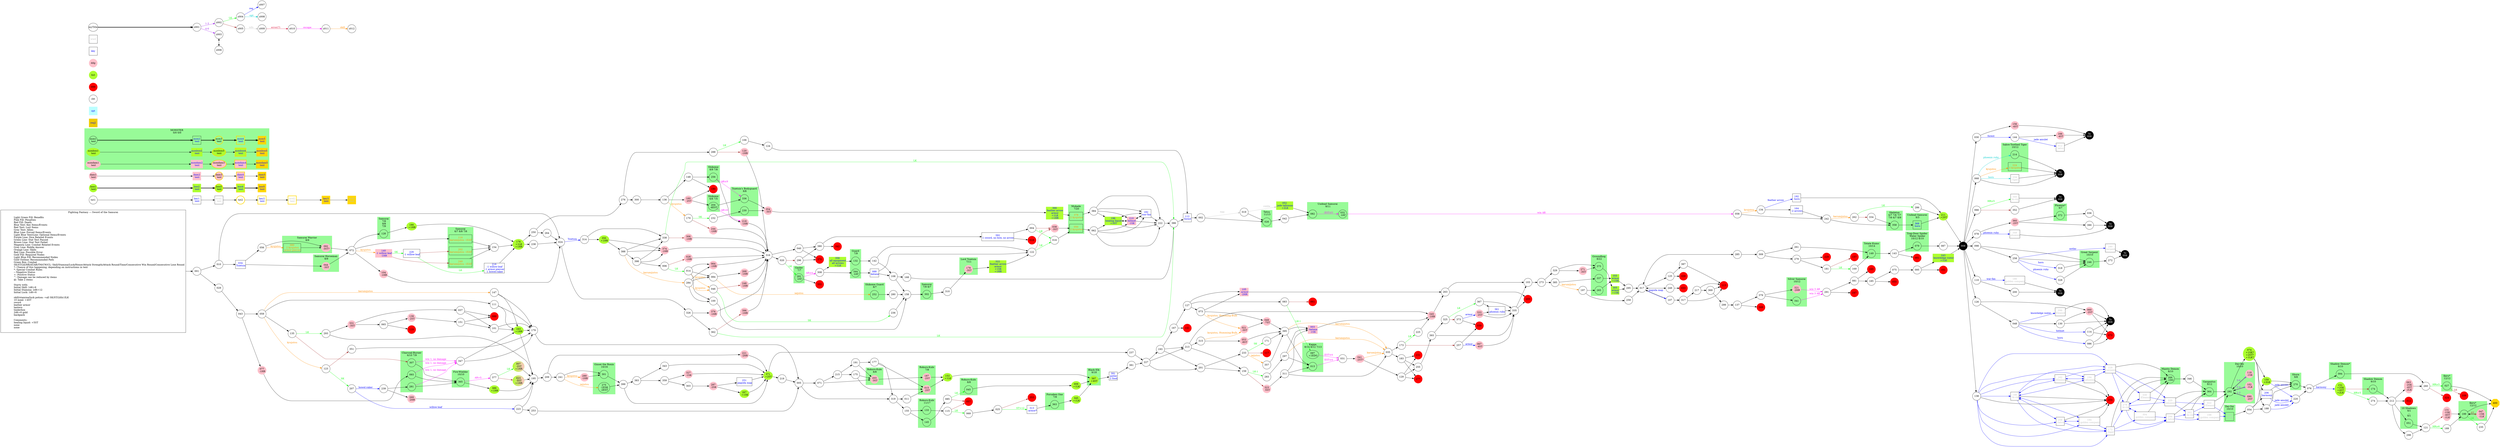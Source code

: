 digraph {
	// graph defaults
	rankdir=LR
	mclimit=50
	nodesep=.3 // changes horizontal separation of nodes
	ranksep=.4 // changes vertical separation of nodes
	node [height=.7
		width=.7
		shape=ellipse
		margin=0]
	edge[weight=5]
	
	// a box for a graph label
	// note that you can override the defaults set above
	title [label = "Fighting Fantasy --: Sword of the Samurai\n\n \
		Light Green Fill: Benefits\l \
		Pink Fill: Penalties\l \
		Red Fill: Death\l \
		Blue Text: Key Items/Events\l \
		Red Text: Lost Items\l \
		Grey Text: Allies\l \
		Blue Line: Forced Items/Events\l \
		Light Blue Text/Line: Optional Items/Events\l \
		Purple Line: Dice Related Events\l \
		Green Line: Stat Test Passed\l \
		Brown Line: Stat Test Failed\l \
		Magenta Line: Combat Related Events\l \
		Grey Line: Riddle Answer\l \
		Orange Line: Skills\l \
		Red Line: Possible Error\l \
		Gold Fill: Required Nodes\l \
		Light Blue Fill: Recommended Nodes\l \
		Gold Outline: Recommended Path\l \
		Green Box: Combat\l \
		SK/ST/LK/HR/AT/AR/TM/CW/CL: Skill/Stamina/Luck/Honor/Attack Strength/Attack Round/Time/Consecutive Win Round/Consecutive Lose Round\l \
		?: Chance of this happening, depending on instructions in text\l \
		*: Special Combat Rules\l \
		-: Negative Status\l \
		+: Positive Status\l \
		^: Damage can be reduced by items\l \
		@: Take 2 items\l\l \
		Starts with:\l \
		Initial Skill: 1d6+6\l \
		Initial Stamina: 2d6+12\l \
		Initial Luck: 1d6+6\l\l \
		skill/stamina/luck potion: +all SK/ST/LK&1ILK\l \
		10 meal: +4ST\l \
		sword\l \
		leather armor\l \
		lantern\l \
		tinderbox\l \
		2d6+6 gold\l \
		backpack\l\l \
		Comments:\l \
		healing liquid: +5ST\l \
		none\l \
		none\l \
		"
		shape = "box"
		margin = 0.1]

	subgraph Required {
		node [style = "filled" color = "gold" fillcolor = "gold" fontcolor = "blue" shape = "rect"]
		key3
		wrd3 [fontcolor = "grey"]
		boo5
		dam5
		monboo5
		mondam5
		mon5
		400 [fontcolor = "black" shape = "octagon"]
	}

	subgraph Required2 {
		node [style = "filled" color = "gold2" fillcolor = "gold2" fontcolor = "blue" shape = "rect"]
		req2
	}

	subgraph Recommended {
		node [penwidth = 3 color = "gold"]
		txt2
		key2 [shape = "rect" fontcolor = "blue"]
		wrd2 [shape = "rect" fontcolor = "grey"]
		boo3 [style = "filled" fillcolor = "greenyellow"]
		boo4 [style = "filled" fillcolor = "greenyellow"]
		dam3 [style = "filled" fillcolor = "pink"]
		dam4 [style = "filled" fillcolor = "pink"]
		monboo3 [style = "filled" fillcolor = "greenyellow"]
		monboo4 [style = "filled" fillcolor = "greenyellow"]
		mondam3 [style = "filled" fillcolor = "pink"]
		mondam4 [style = "filled" fillcolor = "pink"]
		mon3
		mon4
	}
	
	subgraph Optional {
		node [style = "filled" color = "paleturquoise1" fillcolor = "paleturquoise1" fontcolor = "blue" shape = "rect"]
		opt
	}

	subgraph Combat {
		style = "filled" color = "palegreen"
		subgraph cluster_MONSTER {
			label = "MONSTER\n 0/0 0/0"
			mon1 [label = "\N\n text"]
			mon2 [shape = "rect" fontcolor = "blue" label = "\N\n text"]
			mon3 [label = "\N\n text"]
			mon4 [shape = "rect" fontcolor = "blue" label = "\N\n text"]
			mon5 [shape = "rect" fontcolor = "blue" label = "\N\n text"]
			monboo1 [style = "filled" color = "greenyellow" label = "\N\n text"]
			monboo2 [shape = "rect" style = "filled" color = "greenyellow" fontcolor = "blue" label = "\N\n text"]
			monboo3 [label = "\N\n text"]
			monboo4 [shape = "rect" fontcolor = "blue" label = "\N\n text"]
			monboo5 [shape = "rect" fontcolor = "blue" label = "\N\n text"]
			mondam1 [style = "filled" color = "pink" label = "\N\n text"]
			mondam2 [shape = "rect" style = "filled" color = "pink" fontcolor = "blue" label = "\N\n text"]
			mondam3 [label = "\N\n text"]
			mondam4 [shape = "rect" fontcolor = "blue" label = "\N\n text"]
			mondam5 [shape = "rect" fontcolor = "blue" label = "\N\n text"]
		}
		
		subgraph cluster_KAPPA {
			label = "Kappa\n 8/14 8/12 7/13"
			013
			097 [label = "\N\n +1EDG"]
		}
		
		subgraph cluster_ROKURO_KUBI {
			label = "Rokuro-Kubi\n 7/8"
			015 [style = "filled" color = "pink" label = "\N\n -2ST"]
			187 [style = "filled" color = "pink" label = "\N\n -2ST"]
		}
		
		subgraph cluster_TATSU {
			label = "Tatsu\n 11/13"
			026
		}
		
		subgraph cluster_IKIRU {
			label = "Ikiru*\n 12/12"
			027
		}
		
		subgraph cluster_SAMURAI_HORSEMAN {
			label = "Samurai Horseman\n 8/9"
			044 [style = "filled" color = "pink" label = "\N\n -3ST"]
		}
		
		subgraph cluster_ROKURO_KUBI2 {
			label = "Rokuro-Kubi\n 8/8"
			045
		}
		
		subgraph cluster_MUKADE {
			label = "Mukade\n 7/20"
			050 [shape = "rect" fontcolor = "darkorange" label = "\N\n 2 kyujutsu"]
			378 [shape = "rect" fontcolor = "darkorange" label = "\N\n 2 kyujutsu"]
		}
		
		subgraph cluster_SHADOWS {
			label = "10 Shadows\n 9/1\n ...\n 9/1"
			051
		}

		subgraph cluster_TRAP_DOOR_SPIDER_WATER_SPIDER {
			label = "Trap-Door Spider\n Water Spider\n 10/12 8/10"
			079
		}
		
		subgraph cluster_UNDEAD_SAMURAI {
			label = "Undead Samurai\n 9/11"
			032 [label = "\N\n -2AT"]
			082
		}
		
		subgraph cluster_SAMURAI_WARRIOR {
			label = "Samurai Warrior\n 8/9"
			080 [shape = "rect" fontcolor = "darkorange" label = "\N\n 2 kyujutsu\n armor-piercer"]
			092 [style = "filled" color = "pink" label = "\N\n -3ST?"]
		}
		
		subgraph cluster_CHARCOAL_BURNER {
			label = "Charcoal-Burner\n 6/10 7/9"
			093
			281
			307
		}
		
		subgraph cluster_SHADOW_DEMON {
			label = "Shadow Demon*\n 9/10"
			094
		}
		
		subgraph cluster_SAMURAI {
			label = "Samurai\n 6/7 8/8 7/6"
			116 [shape = "rect" fontcolor = "darkorange" label = "\N\n karumijutsu -1EAT"]
			202 [shape = "rect" fontcolor = "darkorange" label = "\N\n karumijutsu -1EAT"]
			240 [shape = "rect" fontcolor = "darkorange" label = "\N\n karumijutsu -1EAT"]
		}
		
		subgraph cluster_SAMURAI2 {
			label = "Samurai\n 7/9\n 9/8\n 7/9"
			128
		}
		
		subgraph cluster_GUARD {
			label = "Guard\n 7/9"
			132
			344 [label = "\N\n -2AT"]
		}
		
		subgraph cluster_ROKURO_KUBI3 {
			label = "Rokuro-Kubi\n 11/17"
			133
			145
		}
		
		subgraph cluster_TOTATE_KUMO {
			label = "Totate Kumo\n 10/14"
			149
		}
		
		subgraph cluster_SHADOW_DEMON2 {
			label = "Shadow Demon\n 9/10"
			174
		}
		
		subgraph cluster_LORD_TSIETSIN {
			label = "Lord Tsietsin\n 7/11"
			178 [style = "filled" color = "pink" label = "\N\n -3ST"]
		}
		
		subgraph cluster_IKIRU2 {
			label = "Ikiru*\n 12/12"
			199
			047 [style = "filled" color = "pink" label = "\N\n -1SK\n -1LK"]
		}
		
		subgraph cluster_ROKURO_KUBI6 {
			label = "Rokuro-Kubi\n 8/8"
			203 [style = "filled" color = "pink" label = "\N\n -3ST"]
		}
		
		subgraph cluster_SHIKOME {
			label = "Shikome\n 6/6 7/5"
			204 [label = "\N\n -4EST"]
		}
		
		subgraph cluster_SABRE_TOOTHED_TIGER {
			label = "Sabre-Toothed Tiger\n 10/12"
			214
			224 [shape = "rect" fontcolor = "darkorange" label = "\N\n 3 kyujutsu"]
		}
		
		subgraph cluster_TSIETSIN_S_BODYGUARD {
			label = "Tsietsin's Bodyguard\n 9/8"
			230
			336
		}
		
		subgraph cluster_GREAT_SERPENT {
			label = "Great Serpent\n 10/10"
			246
		}
		
		subgraph cluster_SHIKOME_GUARD {
			label = "Shikome Guard\n 8/7"
			252
		}
		
		subgraph cluster_SHIKOME2 {
			label = "Shikome\n 8/9 7/8"
			256
		}
		
		subgraph cluster_GROUNDHOG {
			label = "Groundhog\n 8/22"
			265
			337
			375
		}
		
		subgraph cluster_MANTIS_DEMON {
			label = "Mantis Demon\n 8/10"
			266 [label = "\N\n -1DG"]
		}
		
		subgraph cluster_SHURA {
			label = "Shura\n 9/8"
			270
		}
		
		subgraph cluster_GINSEI_THE_RONIN {
			label = "Ginsei the Ronin\n 10/16"
			275 [label = "\N\n -1ESK\n -2EST"]
			301
		}
		
		subgraph cluster_GAOLER {
			label = "Gaoler\n 7/7"
			282 [label = "\N\n -2AT"]
		}
		
		subgraph cluster_DAI_ONI {
			label = "Dai-Oni\n 10/10"
			090 [style = "filled" color = "pink" label = "\N\n -2ST"]
			102 [style = "filled" color = "pink" label = "\N\n -1LK"]
			118 [style = "filled" color = "pink" label = "\N\n -1SK"]
			292
		}
		
		subgraph cluster_GINSEI_THE_RONIN2 {
		}
		
		subgraph cluster_SAMURAI5 {
			label = "Samurai\n 7/9 8/7"
			302
		}
		
		subgraph cluster_CHARCOAL_BURNER3 {
			label = "Charcoal-Burner\n 6/10 7/9"
			281
		}
		
		subgraph cluster_SILVER_SAMURAI {
			label = "Silver Samurai\n 10/12"
			321 [style = "filled" color = "pink" label = "\N\n -2HR"]
			341
		}
		
		subgraph cluster_SKELETON {
			label = "Skeleton\n 6/7 7/6 7/7\n 7/6 6/7 8/9"
			358
		}
		
		subgraph cluster_FORSAKEN_ONE {
			label = "Forsaken One\n 7/9"
			363
		}
		
		subgraph cluster_GARGANTUS {
			label = "Gargantus\n 9/12"
			364
		}
		
		subgraph cluster_FIRE_WIELDER {
			label = "Fire-Wielder\n 10/10"
			365
		}
		
		subgraph cluster_UNDEAD_SAMURAI2 {
			label = "Undead Samurai\n 9/3"
			368 [shape = "rect" fontcolor = "blue" label = "\N\n horn"]
		}
		
		subgraph cluster_PHOENIX {
			label = "Phoenix*\n 9/7"
			372
		}
		
		subgraph cluster_DAI_ONI2 {
			label = "Dai-Oni\n 10/10"
			394 [shape = "rect" fontcolor = "grey" label = "\N\n -ki-rin"]
		}
		
		subgraph cluster_BLACK_ELK {
			label = "Black Elk\n 9/18"
			397 [style = "filled" color = "greenyellow" label = "\N\n +4ST"]
		}
		
		cbt
	}

	subgraph Death {
		node [style = "filled" color = "red"]
		018
		033
		039
		055
		057
		061
		070
		089
		091
		099
		109
		113
		117
		119
		141
		157
		161
		165
		180
		205
		229
		231
		247
		254
		277
		312
		324
		332
		339
		342
		349
		353
		370
	}

	subgraph Boost {
		node [style = "filled" color = "greenyellow"]
		bst
		007 [color = "greenyellow:pink" label = "\N\n -2ST\n +1HR"]
		009 [label = "\N\n +1LK"]
		023 [color = "greenyellow:pink" label = "\N\n -5ST\n +1HR"]
		052 [shape = "rect" fontcolor = "blue" label = "\N\n jade talisman\n +2LK"]
		074 [label = "\N\n +1SK?\n +2ST?\n +1LK?"]
		150 [label = "\N\n +2LK"]
		152 [label = "\N\n +2SK\n +4ST\n +2LK"]
		153 [label = "\N\n +1LK"]
		163 [label = "\N\n +1HR"]
		176 [label = "\N\n +1LK\n +1HR"]
		190 [label = "\N\n +1HR"]
		196 [shape = "rect" fontcolor = "blue" label = "\N\n healing liquid\n +3ST"]
		211 [label = "\N\n +2ST"]
		243 [shape = "rect" fontcolor = "blue" label = "\N\n knowledge water\n +1LK"]
		267 [label = "\N\n +1SK"]
		305 [shape = "rect" fontcolor = "blue" label = "\N\n armor\n +1SK"]
		322 [shape = "rect" fontcolor = "blue" label = "\N\n feather arrow\n armor\n +1SK\n +1HR"]
		345 [label = "\N\n +1LK"]
		350 [label = "\N\n +1HR"]
		355 [shape = "rect" fontcolor = "blue" label = "\N\n armor\n +1SK"]
		356 [shape = "rect" fontcolor = "blue" label = "\N\n all equipment\n all arrows\n +1LK"]
		366 [shape = "rect" fontcolor = "blue" label = "\N\n feather arrow\n armor\n +1LK\n +1HR"]
		371 [label = "\N\n +2ST"]
		389 [label = "\N\n +1HR"]
		boo1 [label = "\N\n text"]
		boo2 [shape = "rect" fontcolor = "blue" label = "\N\n text"]
		boo3 [label = "\N\n text"]
		boo4 [shape = "rect" fontcolor = "blue" label = "\N\n text"]
		boo5 [shape = "rect" fontcolor = "blue" label = "\N\n text"]
	}

	subgraph Damage {
		node [style = "filled" color = "pink"]
		ddg
		003 [shape = "rect" fontcolor = "blue" label = "\N\n -katana\n -1SK"]
		021 [label = "\N\n -3ST"]
		028 [label = "\N\n -1HR"]
		038 [label = "\N\n -3ST"]
		041 [label = "\N\n -2ST?"]
		049 [label = "\N\n -7ST"]
		053 [label = "\N\n -8ST"]
		060 [label = "\N\n -2ST"]
		063 [label = "\N\n -2SK\n -4ST\n -2LK"]
		064 [label = "\N\n -1HR"]
		067 [label = "\N\n -4ST"]
		077 [label = "\N\n -1HR"]
		104 [label = "\N\n -1HR"]
		105 [shape = "rect" fontcolor = "blue" label = "\N\n -armor\n -2HR"]
		120 [label = "\N\n -1HR"]
		131 [label = "\N\n -1SK\n -4ST\n -1LK"]
		139 [label = "\N\n -2ST"]
		140 [shape = "rect" fontcolor = "blue" label = "\N\n -1 willow-leaf\n -1HR"]
		156 [label = "\N\n -4ST"]
		160 [label = "\N\n -2ST"]
		166 [label = "\N\n -4ST"]
		210 [shape = "rect" fontcolor = "blue" label = "\N\n helmet\n -1SK"]
		218 [label = "\N\n -1HR"]
		221 [label = "\N\n -2HR"]
		244 [label = "\N\n -1HR"]
		245 [label = "\N\n -1HR"]
		248 [label = "\N\n -1HR"]
		268 [label = "\N\n -1HR"]
		269 [label = "\N\n -2HR"]
		271 [label = "\N\n -3ST"]
		287 [label = "\N\n -2SK"]
		289 [label = "\N\n -1HR"]
		306 [label = "\N\n -1HR"]
		323 [label = "\N\n -5ST"]
		327 [label = "\N\n -1SK"]
		331 [label = "\N\n -3ST"]
		333 [label = "\N\n -2ST"]
		354 [label = "\N\n -3ST"]
		360 [label = "\N\n -2ST"]
		374 [label = "\N\n -1HR"]
		376 [label = "\N\n -1HR"]
		396 [label = "\N\n -1HR"]
		dam1 [label = "\N\n text"]
		dam2 [shape = "rect" fontcolor = "blue" label = "\N\n text"]
		dam3 [label = "\N\n text"]
		dam4 [shape = "rect" fontcolor = "blue" label = "\N\n text"]
		dam5 [shape = "rect" fontcolor = "blue" label = "\N\n text"]
	}

	subgraph Key_Item {
		node [fontcolor = "blue" shape = "rect"]
		kky
		034 [label = "\N\n Tsietsin"]
		088 [label = "\N\n katana"]
		112 [label = "\N\n forest"] 
		164 [label = "\N\n -2 arrows"]
		182 [label = "\N\n war-fan"]
		192 [label = "\N\n horn"]
		206 [label = "\N\n harmony"]
		216 [label = "\N\n -1 willow-leaf\n -1 armor-piercer\n -1 bowel-raker"]
		226 [label = "\N\n -1 willow-leaf"]
		251 [label = "\N\n pagoda map"]
		313 [label = "\N\n -armor*"]
		361 [label = "\N\n phoenix ruby"]
		391 [label = "\N\n antler\n 2 food"]
		392 [label = "\N\n 1 sword, no bow, no arrow"]
		key1 [label = "\N\n text"]
		key2 [label = "\N\n text"]
		key3 [label = "\N\n text"]
	}
	
	subgraph Key_Word {
		node [fontcolor = "grey" shape = "rect"]
		012 [label = "\N\n tatsu"]
		022 [label = "\N\n -Eleanor"]
		096 [label = "\N\n Eleanor"]
		146 [label = "\N\n -ki-rin"]
		162 [label = "\N\n -Eleanor"]
		172 [label = "\N\n -tiger"]
		184 [label = "\N\n -golden company"]
		186 [label = "\N\n golden company"]
		194 [label = "\N\n -phoenix"]
		198 [label = "\N\n -golden company"]
		208 [label = "\N\n -tatsu"]
		228 [label = "\N\n -serpent"]
		234 [label = "\N\n tiger"]
		278 [label = "\N\n -ki-rin"]
		290 [label = "\N\n serpent"]
		294 [label = "\N\n -tatsu"]
		304 [label = "\N\n -golden company"]
		320 [label = "\N\n -phoenix"]
		330 [label = "\N\n -Eleanor"]
		340 [label = "\N\n ki-rin"]
		348 [label = "\N\n phoenix"]
		382 [label = "\N\n -ki-rin"]
		wwd
		wrd1 [label = "\N\n text"]
		wrd2 [label = "\N\n text"]
		wrd3 [label = "\N\n text"]
	}
	
	subgraph Hub {
		node [style = "filled" color = "black" fontcolor = "white" label = "To\n008"];
		008 [label = "008"];
		008.030
		008.068
		008.066
		008.078
		008.098
		008.110
		008.126
	}

	mon1 -> mon2 -> mon3 -> mon4 -> mon5 [penwidth = 3]
	boo1 -> boo2 -> boo3 -> boo4 -> boo5 [penwidth = 3]
	dam1 -> dam2 -> dam3 -> dam4 -> dam5
	txt1 -> key1 -> wrd1 -> txt2 -> key2 -> wrd2 -> key3 -> wrd3
	monboo1 -> monboo2 -> monboo3 -> monboo4 -> monboo5
	mondam1 -> mondam2 -> mondam3 -> mondam4 -> mondam5

	myTitle -> z001 [penwidth = 3]
	z001 -> z002 [color = "purple" fontcolor = "purple" label = "1-3"]
	z001 -> z003 [color = "purple" fontcolor = "purple" label = "4-6"]
	z002 -> z004 [color = "green" fontcolor = "green" label = "LK"]
	z002 -> z005 [color = "brown"]
	z003 -> z006 [dir = "both"]
	z004 -> z007 [color = "blue" fontcolor = "blue" label = "req"]
	z004 -> z008 [color = "cyan3" fontcolor = "cyan3" label = "-opt"]
	z005 -> z009 [color = "grey" fontcolor = "grey" label = "info"]
	z009 -> z010 [color = "crimson" fontcolor = "crimson" label = "error(?)"]
	z010 -> z011 [color = "magenta" fontcolor = "magenta" label = "escape"]
	z011 -> z012 [color = "darkorange" fontcolor = "darkorange" label = "skill"]
	{
		rank = same
		z003
		z006
	}
	title -> 001
	001 -> 010
	001 -> 029
	002 -> 019 [color = "grey" fontcolor = "grey" label = "egg"]
	002 -> 026
	003 -> 245
	004 -> 016 [color = "green" fontcolor = "green" label = "LK"]
	004 -> 038 [color = "brown"]
	005 -> 071
	005 -> 319
	006 -> 014 [color = "green" fontcolor = "green" label = "LK"]
	006 -> 028 [color = "brown"]
	007 -> 195
	008 -> 030
	008 -> 068
	008 -> 066
	008 -> 078
	008 -> 098
	008 -> 110
	008 -> 126
	008 -> 138
	009 -> 397
	010 -> 034
	010 -> 024
	011 -> 015
	012 -> 008.030
	013 -> 031 [color = "magenta" fontcolor = "magenta" label = "EST&le;4"]
	014 -> 046 [color = "darkorange" fontcolor = "darkorange" label = "kyujutsu"]
	014 -> 064
	014 -> 084
	014 -> 100
	015 -> 153
	016 -> 050
	017 -> 107 [color = "blue:black" fontcolor = "blue" label = "pagoda map" dir = "both"]
	017 -> 285 [dir = "both"]
	017 -> 125
	017 -> 249 [dir = "both"]
	019 -> 052 [color = "grey" fontcolor = "grey" label = "riddle"]
	019 -> 026
	020 -> 282 [color = "green" fontcolor = "green" label = "LK"]
	020 -> 296 [color = "brown"]
	021 -> 049
	022 -> 394 [color = "blue"]
	022 -> 292
	023 -> 195
	024 -> 314 [color = "blue" fontcolor = "blue" label = "Tsietsin"]
	024 -> 326
	025 -> 353 [color = "brown"]
	025 -> 313 [color = "green" fontcolor = "green" label = "ST>12"]
	026 -> 042
	027 -> 109 [color = "brown" fontcolor = "brown" label = "LK"]
	027 -> 400
	028 -> 316
	029 -> 043
	030 -> 144 [color = "blue" fontcolor = "blue" label = "forest"]
	030 -> 156
	031 -> 041
	032 -> 058 [color = "magenta" fontcolor = "magenta" label = "win AR"]
	034 -> 044
	034 -> 056
	035 -> 173
	035 -> 183
	036 -> 008.078
	037 -> 089
	037 -> 101
	038 -> 050
	040 -> 370
	040 -> 380
	041 -> 035 [color = "darkorange" fontcolor = "darkorange" label = "karumijutsu"]
	041 -> 129
	042 -> 082
	043 -> 059
	043 -> 077
	044 -> 072
	045 -> 009
	046 -> 236 [color = "green" fontcolor = "green" label = "SK"]
	046 -> 248 [color = "brown"]
	048 -> 086 [color = "blue" fontcolor = "blue" label = "horn"]
	048 -> 096 [color = "blue" fontcolor = "blue" label = "knowledge water"]
	048 -> 114 [color = "blue" fontcolor = "blue" label = "helmet"]
	048 -> 130
	049 -> 395
	050 -> 062
	051 -> 121
	052 -> 082
	053 -> 395
	054 -> 206
	054 -> 188
	054 -> 150
	056 -> 080 [color = "darkorange" fontcolor = "darkorange" label = "kyujutsu"]
	056 -> 092
	058 -> 134 [color = "darkorange" fontcolor = "darkorange" label = "kyujutsu"]
	058 -> 242
	059 -> 111
	059 -> 123 [color = "darkorange" fontcolor = "darkorange" label = "kyujutsu"]
	059 -> 135
	059 -> 147 [color = "darkorange" fontcolor = "darkorange" label = "karumijutsu"]
	060 -> 070
	060 -> 008.126
	062 -> 182
	062 -> 196
	062 -> 210
	062 -> 222
	063 -> 260
	064 -> 316
	065 -> 119
	065 -> 139
	066 -> 340 [color = "green" fontcolor = "green" label = "HR&ge;5"]
	066 -> 352 [color = "brown"]
	067 -> 335
	068 -> 214 [color = "cyan3" fontcolor = "cyan3" label = "phoenix ruby"]
	068 -> 224 [color = "darkorange" fontcolor = "darkorange" label = "kyujutsu"]
	068 -> 234 [color = "cyan3" fontcolor = "cyan3" label = "horn"]
	068 -> 008.068
	069 -> 025
	071 -> 215
	071 -> 203
	072 -> 104
	072 -> 116
	072 -> 128
	072 -> 140 [color = "darkorange" fontcolor = "darkorange" label = "kyujutsu"]
	073 -> 049
	073 -> 105
	073 -> 021 [color = "darkorange" fontcolor = "darkorange" label = "kyujutsu, Humming-Bulb"]
	074 -> 206
	074 -> 188
	074 -> 150
	075 -> 095
	076 -> 152 [color = "blue" fontcolor = "blue" label = "harmony"]
	076 -> 094
	077 -> 093
	078 -> 348 [color = "blue" fontcolor = "blue" label = "phoenix ruby"]
	078 -> 360
	079 -> 087
	080 -> 092
	081 -> 185
	081 -> 165
	082 -> 032 [color = "magenta" fontcolor = "magenta" label = "EST&le;5"]
	083 -> 097 [color = "green" fontcolor = "green" label = "LK-1"]
	083 -> 061 [color = "brown"]
	084 -> 252 [color = "darkorange" fontcolor = "darkorange" label = "iaijutsu"]
	084 -> 268
	085 -> 045 [color = "green" fontcolor = "green" label = "LK"]
	085 -> 057 [color = "brown"]
	086 -> 070
	086 -> 008.126
	087 -> 008
	088 -> 108
	088 -> 122
	092 -> 072
	093 -> 347 [color = "magenta" fontcolor = "magenta" label = "win 1, no damage"]
	093 -> 365
	094 -> 260
	095 -> 161
	095 -> 243
	096 -> 008.126
	097 -> 031 [color = "magenta" fontcolor = "magenta" label = "EST&le;4"]
	098 -> 246
	098 -> 258
	100 -> 158
	101 -> 163
	101 -> 179
	103 -> 273
	104 -> 024
	105 -> 263
	106 -> 124
	107 -> 317
	108 -> 158
	108 -> 168
	110 -> 186 [color = "blue" fontcolor = "blue" label = "war-fan"]
	110 -> 200
	111 -> 163
	111 -> 179
	112 -> 002
	114 -> 070
	114 -> 008.126
	115 -> 069 [color = "green" fontcolor = "green" label = "LK"]
	115 -> 057 [color = "brown"]
	116 -> 154
	120 -> 316
	121 -> 189 [color = "green" fontcolor = "green" label = "HR&ge;6"]
	121 -> 131 [color = "brown"]
	122 -> 016 [color = "green" fontcolor = "green" label = "LK"]
	122 -> 038 [color = "brown"]
	123 -> 207 [color = "green" fontcolor = "green" label = "SK"]
	123 -> 351 [color = "brown"]
	124 -> 112
	125 -> 339
	125 -> 387
	126 -> 060
	126 -> 048
	127 -> 105
	127 -> 073
	127 -> 083
	128 -> 190
	129 -> 231
	129 -> 255
	129 -> 277
	130 -> 060
	130 -> 008.126
	131 -> 199
	132 -> 142
	133 -> 115
	134 -> 192 [color = "blue" fontcolor = "blue" label = "feather arrow"]
	134 -> 164
	135 -> 293 [color = "green" fontcolor = "green" label = "LK"]
	135 -> 307 [color = "brown"]
	136 -> 148
	136 -> 160
	136 -> 170 [color = "darkorange" fontcolor = "darkorange" label = "kyujutsu"]
	137 -> 379
	137 -> 349
	138 -> 254
	138 -> 146 [color = "blue"]
	138 -> 172 [color = "blue"]
	138 -> 162 [color = "blue"]
	138 -> 184 [color = "blue"]
	138 -> 194 [color = "blue"]
	138 -> 208 [color = "blue"]
	138 -> 228 [color = "blue"]
	139 -> 151
	140 -> 226 [color = "green" fontcolor = "green" label = "SK"]
	140 -> 240 [color = "brown"]
	142 -> 108
	142 -> 122
	143 -> 091
	143 -> 079
	144 -> 012 [color = "blue" fontcolor = "blue" label = "jade amulet"]
	144 -> 166
	145 -> 085
	146 -> 254
	146 -> 172 [color = "blue"]
	146 -> 162 [color = "blue" dir = "both"]
	146 -> 184 [color = "blue" dir = "both"]
	146 -> 194 [color = "blue" dir = "both"]
	146 -> 208 [color = "blue" dir = "both"]
	146 -> 228 [color = "blue"]
	147 -> 163
	147 -> 179
	148 -> 256
	148 -> 180
	149 -> 143
	150 -> 220 [color = "blue" fontcolor = "blue" label = "jade amulet"]
	150 -> 270
	151 -> 089
	151 -> 101
	152 -> 274 [color = "green" fontcolor = "green" label = "HR&ge;5"]
	152 -> 174 [color = "brown"]
	153 -> 397
	154 -> 176
	155 -> 145
	155 -> 133
	156 -> 008.030
	158 -> 302
	159 -> 283 [color = "green" fontcolor = "green" label = "LK-1"]
	159 -> 323 [color = "brown"]
	160 -> 180
	160 -> 204
	162 -> 254
	162 -> 194 [color = "blue" dir = "both"]
	162 -> 228 [color = "blue"]
	163 -> 179
	163 -> 195
	164 -> 242
	166 -> 008.030
	167 -> 141
	167 -> 127
	168 -> 386
	169 -> 149
	170 -> 232 [color = "green" fontcolor = "green" label = "SK"]
	170 -> 244 [color = "brown"]
	171 -> 395
	172 -> 266
	172 -> 278 [color = "blue"]
	172 -> 304 [color = "blue"]
	172 -> 294 [color = "blue"]
	173 -> 225 [color = "green" fontcolor = "green" label = "LK"]
	173 -> 257 [color = "brown"]
	174 -> 212
	175 -> 203
	175 -> 015
	176 -> 238
	176 -> 250
	177 -> 015
	177 -> 319
	178 -> 322
	179 -> 005
	181 -> 169 [color = "green" fontcolor = "green" label = "LK"]
	181 -> 157 [color = "brown"]
	182 -> 222
	183 -> 231
	183 -> 255
	183 -> 277
	184 -> 254
	184 -> 172 [color = "blue"]
	185 -> 055
	185 -> 075
	186 -> 008.110
	187 -> 153
	188 -> 220 [color = "blue" fontcolor = "blue" label = "jade amulet"]
	188 -> 270
	189 -> 199
	190 -> 176
	191 -> 177
	191 -> 203
	192 -> 211
	193 -> 167
	193 -> 213
	193 -> 201
	194 -> 254
	194 -> 228 [color = "blue"]
	195 -> 209
	196 -> 182 [dir = "both"]
	196 -> 210 [dir = "both"]
	196 -> 222
	197 -> 265
	197 -> 259
	198 -> 394 [color = "blue"]
	198 -> 292
	199 -> 235 [color = "green" fontcolor = "green" label = "LK"]
	199 -> 047 [color = "brown:black" fontcolor = "brown" label = "ST" dir = "both"]
	199 -> 400
	200 -> 008.110
	201 -> 233
	201 -> 159
	202 -> 154
	203 -> 187
	204 -> 218 [color = "magenta" fontcolor = "magenta" label = "AR>6"]
	204 -> 336
	206 -> 220 [color = "blue" fontcolor = "blue" label = "jade amulet"]
	206 -> 270
	207 -> 223 [color = "blue" fontcolor = "blue" label = "willow-leaf"]
	207 -> 239 [color = "blue" fontcolor = "blue" label = "bowel-raker"]
	208 -> 254
	208 -> 172 [color = "blue"]
	208 -> 184 [color = "blue" dir = "both"]
	209 -> 221
	209 -> 241
	210 -> 182 [dir = "both"]
	210 -> 222
	211 -> 008
	212 -> 312
	212 -> 051
	212 -> 298
	212 -> 063
	213 -> 159
	213 -> 245
	213 -> 315
	214 -> 008.068
	215 -> 191
	215 -> 175
	216 -> 176
	217 -> 113
	217 -> 369
	218 -> 316
	219 -> 005
	220 -> 076
	221 -> 371
	222 -> 386
	223 -> 253
	223 -> 195
	224 -> 008.068
	225 -> 245
	226 -> 216 [color = "green" fontcolor = "green" label = "LK"]
	226 -> 202 [color = "brown"]
	227 -> 213
	227 -> 201
	227 -> 193
	228 -> 266
	228 -> 278 [color = "blue"]
	228 -> 320 [color = "blue"]
	228 -> 330 [color = "blue"]
	230 -> 354
	232 -> 230
	233 -> 357 [color = "darkorange" fontcolor = "darkorange" label = "iaijutsu"]
	233 -> 171 [color = "green" fontcolor = "green" label = "SK"]
	233 -> 117 [color = "brown"]
	234 -> 008.068
	235 -> 400
	236 -> 158
	237 -> 227
	238 -> 024
	239 -> 269
	239 -> 281
	240 -> 154
	241 -> 275 [color = "darkorange" fontcolor = "darkorange" label = "iaijutsu"]
	241 -> 289 [color = "darkorange" fontcolor = "darkorange" label = "kyujutsu"]
	241 -> 301
	242 -> 262 [color = "darkorange" fontcolor = "darkorange" label = "karumijutsu"]
	242 -> 358
	243 -> 008
	244 -> 316
	245 -> 263
	246 -> 272
	248 -> 316
	249 -> 033
	250 -> 276
	250 -> 264
	251 -> 371
	252 -> 280
	253 -> 005
	255 -> 393
	256 -> 336 [color = "magenta" fontcolor = "magenta" label = "AR&le;9"]
	256 -> 218
	257 -> 067 [color = "blue" fontcolor = "blue" label = "armor"]
	257 -> 039
	258 -> 290 [color = "blue" fontcolor = "blue" label = "antler"]
	258 -> 318 [color = "blue" fontcolor = "blue" label = "horn"]
	258 -> 328 [color = "blue" fontcolor = "blue" label = "phoenix ruby"]
	258 -> 246
	259 -> 017
	260 -> 027 [color = "green" fontcolor = "green" label = "HR&ge;5"]
	260 -> 324 [color = "brown"]
	261 -> 149
	262 -> 286 [color = "green" fontcolor = "green" label = "LK"]
	262 -> 334 [color = "brown"]
	263 -> 205
	263 -> 103
	264 -> 024
	265 -> 355
	266 -> 346
	267 -> 371
	268 -> 316
	269 -> 195
	270 -> 076
	271 -> 375
	272 -> 008.098
	273 -> 329
	273 -> 385
	274 -> 212
	275 -> 399
	276 -> 288
	276 -> 300
	278 -> 266
	278 -> 294 [color = "blue"]
	278 -> 304 [color = "blue" dir = "both"]
	278 -> 320 [color = "blue"]
	278 -> 330 [color = "blue" dir = "both"]
	279 -> 229
	279 -> 181
	280 -> 158
	281 -> 347 [color = "magenta" fontcolor = "magenta" label = "win 1, no damage"]
	281 -> 365
	282 -> 308 [color = "magenta" fontcolor = "magenta" label = "AR&le;4"]
	282 -> 332
	283 -> 297
	284 -> 046 [color = "darkorange" fontcolor = "darkorange" label = "kyujutsu"]
	284 -> 064
	284 -> 084
	284 -> 100
	285 -> 309
	286 -> 211
	287 -> 267
	287 -> 251
	288 -> 106 [color = "green" fontcolor = "green" label = "LK"]
	288 -> 120 [color = "brown"]
	289 -> 301
	290 -> 008.098
	291 -> 247
	291 -> 081
	292 -> 090 [color = "purple:black" fontcolor = "purple" label = "1-2" dir = "both"]
	292 -> 102 [color = "purple:black" fontcolor = "purple" label = "3-4" dir = "both"]
	292 -> 118 [color = "purple:black" fontcolor = "purple" label = "5-6" dir = "both"]
	292 -> 074
	293 -> 195
	293 -> 331
	294 -> 364
	294 -> 382 [color = "blue"]
	294 -> 198 [color = "blue"]
	295 -> 017
	296 -> 370
	296 -> 380
	297 -> 035 [color = "darkorange" fontcolor = "darkorange" label = "karumijutsu"]
	297 -> 013
	297 -> 003
	298 -> 121
	299 -> 137
	300 -> 136
	301 -> 399
	302 -> 310
	303 -> 287
	304 -> 266
	304 -> 294 [color = "blue"]
	305 -> 295
	306 -> 316
	307 -> 347 [color = "magenta" fontcolor = "magenta" label = "win 1, no damage"]
	307 -> 365
	308 -> 344
	308 -> 356
	309 -> 279
	309 -> 261
	310 -> 178
	311 -> 035
	311 -> 013
	311 -> 003
	313 -> 363
	314 -> 338
	314 -> 350
	315 -> 021 [color = "darkorange" fontcolor = "darkorange" label = "kyujutsu, Humming-Bulb"]
	315 -> 053
	316 -> 020
	316 -> 040
	317 -> 113
	317 -> 217
	318 -> 246
	319 -> 011
	319 -> 155
	320 -> 364
	320 -> 382 [color = "blue"]
	320 -> 022 [color = "blue"]
	321 -> 291 [color = "magenta" fontcolor = "magenta" label = "win 3 AR"]
	322 -> 122
	323 -> 311
	325 -> 367 [color = "green" fontcolor = "green" label = "LK"]
	325 -> 373 [color = "brown"]
	326 -> 362
	326 -> 376
	327 -> 371
	328 -> 246
	329 -> 271
	329 -> 375
	330 -> 266
	330 -> 320 [color = "blue"]
	331 -> 037
	331 -> 065
	333 -> 335
	333 -> 361
	334 -> 358
	335 -> 205
	335 -> 103
	336 -> 354
	337 -> 355
	338 -> 386 [color = "green" fontcolor = "green" label = "LK"]
	338 -> 306 [color = "brown"]
	340 -> 008.066
	341 -> 291 [color = "magenta" fontcolor = "magenta" label = "win 3 AR"]
	343 -> 371
	344 -> 088
	345 -> 397
	346 -> 364
	347 -> 179
	347 -> 163
	348 -> 008.078
	350 -> 374
	350 -> 388
	351 -> 179
	352 -> 008.066
	354 -> 366
	355 -> 295
	356 -> 132
	357 -> 395
	358 -> 368
	359 -> 327
	359 -> 303
	360 -> 372
	360 -> 390
	361 -> 335
	362 -> 386 [color = "green" fontcolor = "green" label = "LK"]
	362 -> 396 [color = "brown"]
	363 -> 345
	364 -> 292
	365 -> 377 [color = "magenta" fontcolor = "magenta" label = "AR>5"]
	365 -> 389
	366 -> 378
	367 -> 335
	367 -> 361
	368 -> 211
	369 -> 299
	369 -> 113
	371 -> 237
	371 -> 219
	372 -> 036
	373 -> 333 [color = "blue" fontcolor = "blue" label = "armor"]
	373 -> 039
	374 -> 316
	375 -> 305
	376 -> 316
	377 -> 007 [color = "green" fontcolor = "green" label = "LK"]
	377 -> 023 [color = "brown"]
	378 -> 384
	379 -> 341
	379 -> 321
	380 -> 392
	380 -> 342
	381 -> 227
	382 -> 364
	382 -> 022 [color = "blue"]
	382 -> 198 [color = "blue"]
	383 -> 359
	383 -> 343
	384 -> 182
	384 -> 196
	384 -> 210
	384 -> 222
	385 -> 197 [color = "darkorange" fontcolor = "darkorange" label = "karumijutsu"]
	385 -> 337
	386 -> 112
	387 -> 113
	388 -> 284 [color = "darkorange" fontcolor = "darkorange" label = "karumijutsu"]
	388 -> 374
	388 -> 338
	388 -> 398
	389 -> 195
	390 -> 008.078
	391 -> 381
	392 -> 018
	392 -> 004
	393 -> 335
	393 -> 325
	394 -> 054
	395 -> 035 [color = "darkorange" fontcolor = "darkorange" label = "karumijutsu"]
	395 -> 013
	395 -> 003
	396 -> 316
	397 -> 391
	398 -> 006
	398 -> 338
	398 -> 374
	399 -> 383
	399 -> 371
}
